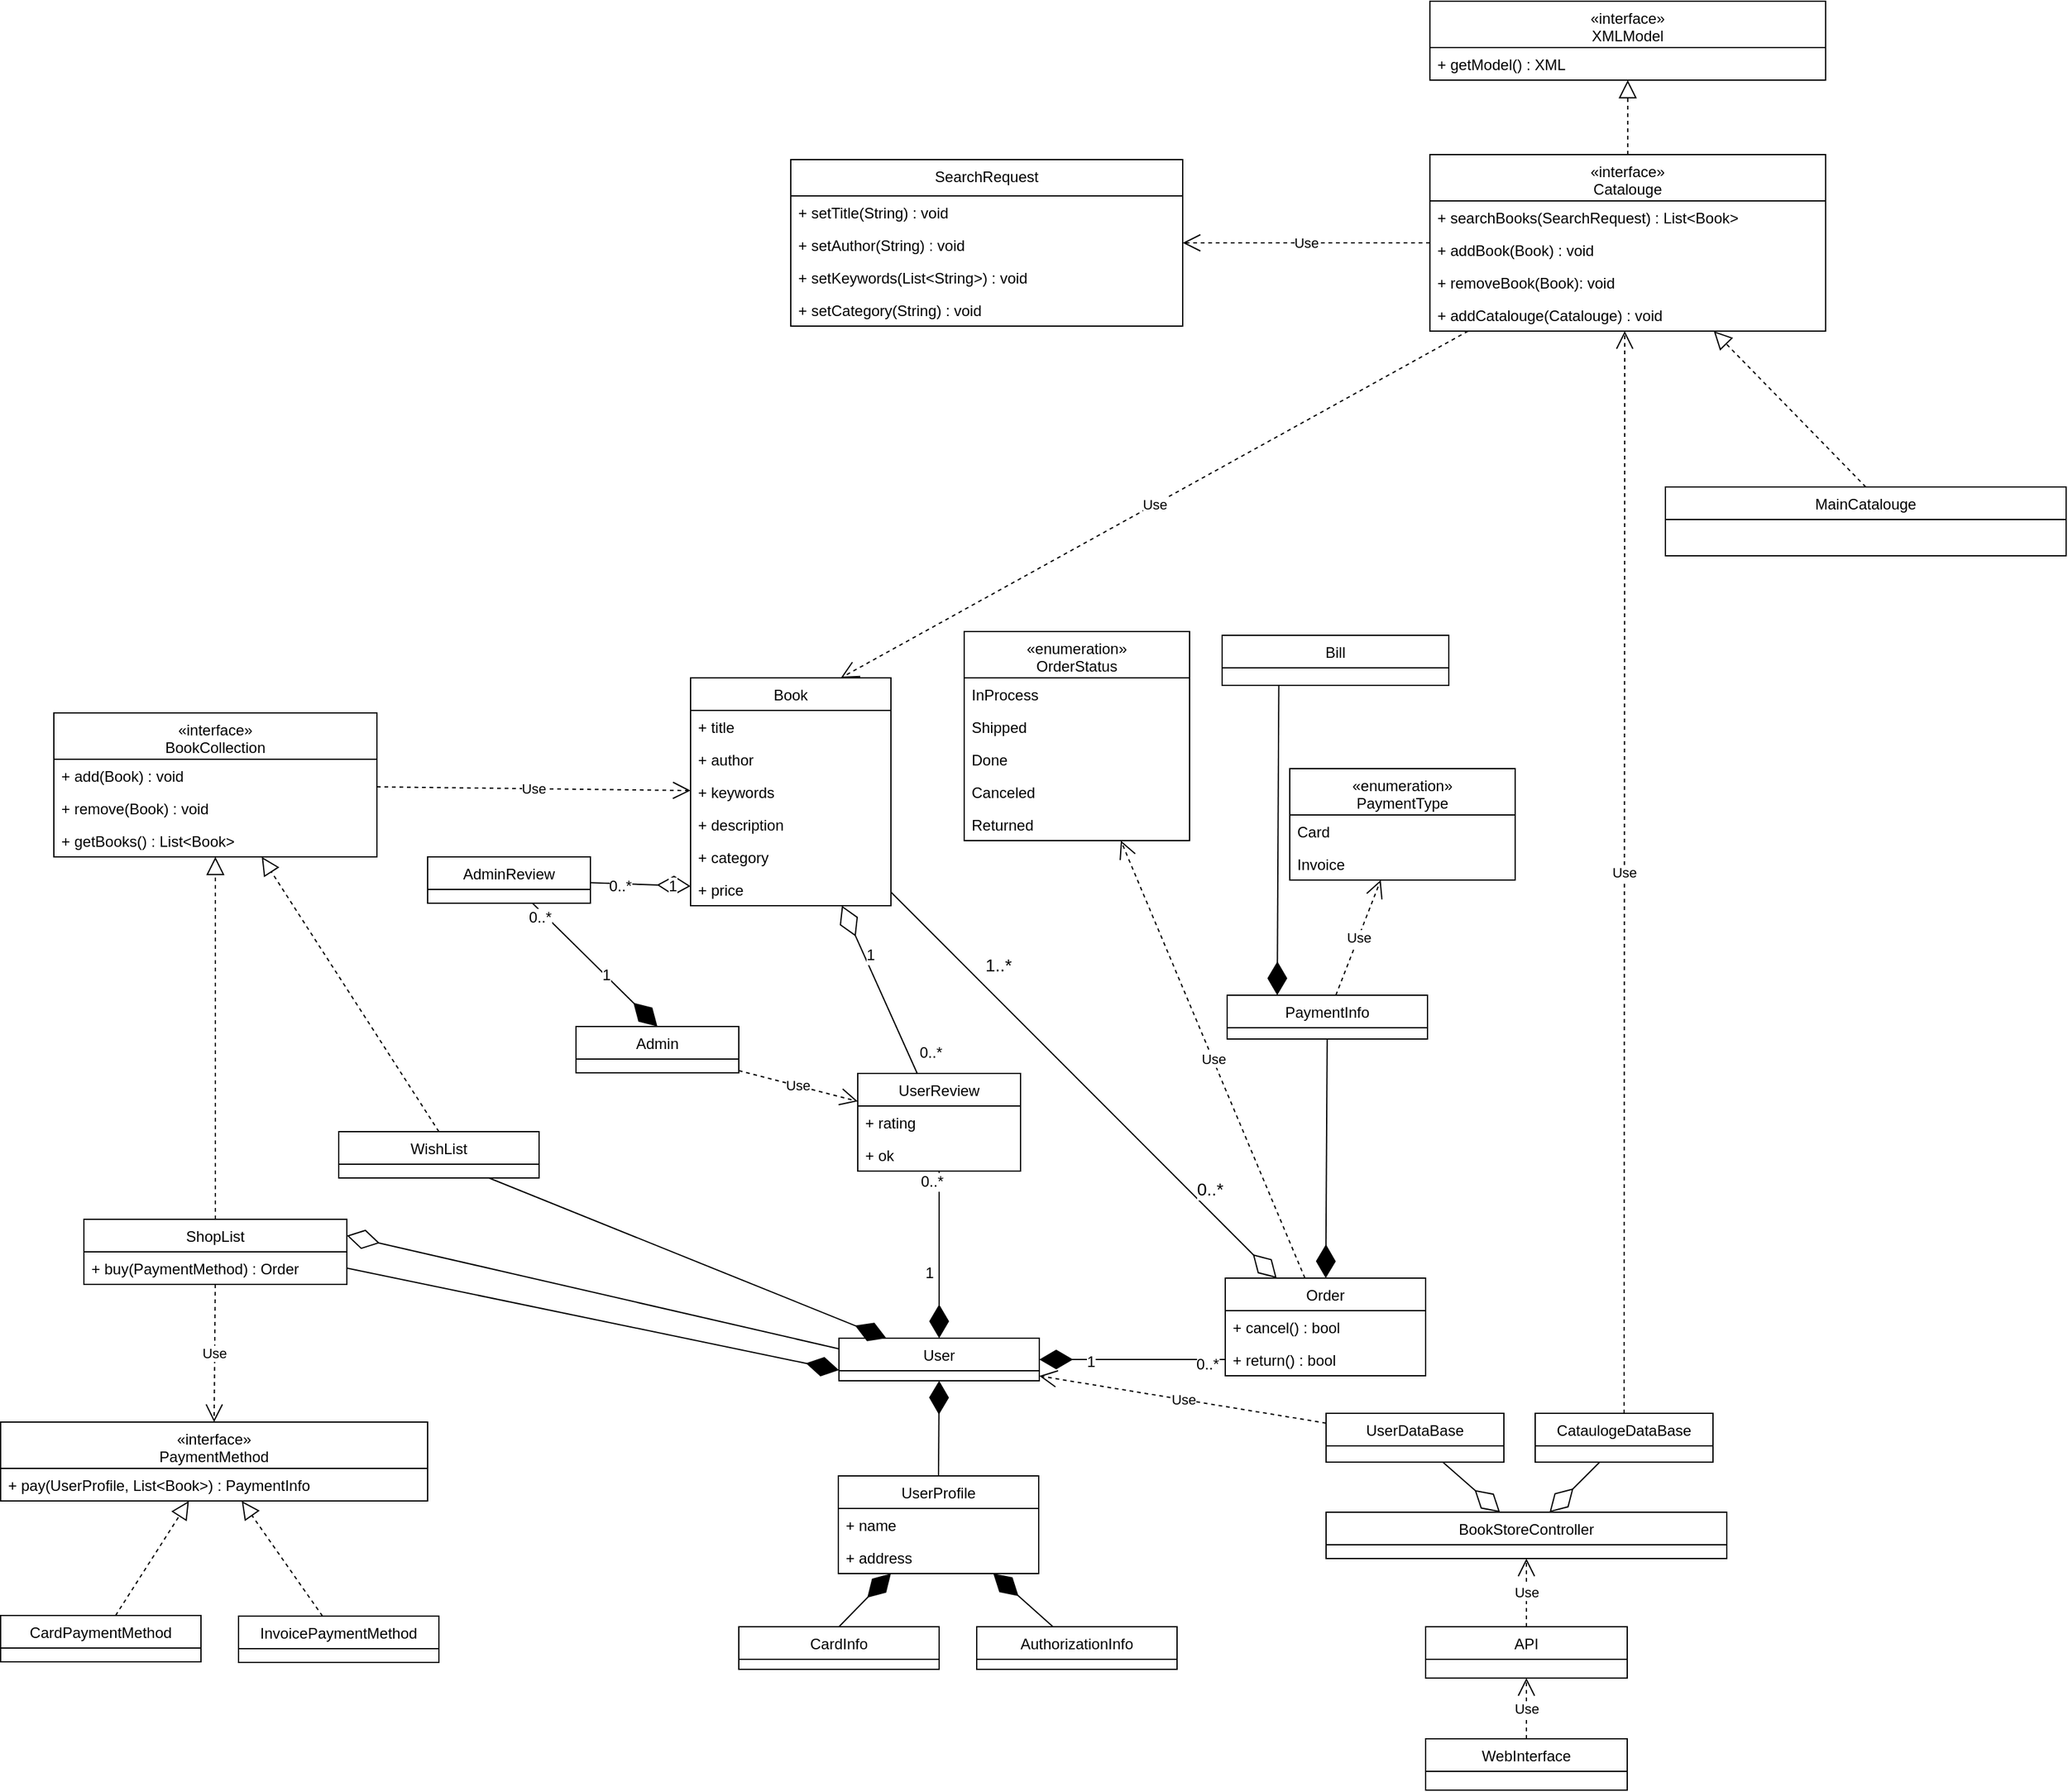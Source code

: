 <mxfile version="10.7.9" type="device"><diagram name="Page-1" id="6133507b-19e7-1e82-6fc7-422aa6c4b21f"><mxGraphModel dx="5747" dy="3230" grid="1" gridSize="10" guides="1" tooltips="1" connect="1" arrows="1" fold="1" page="1" pageScale="1" pageWidth="1100" pageHeight="850" background="#ffffff" math="0" shadow="0"><root><mxCell id="0"/><mxCell id="1" parent="0"/><mxCell id="xPc785PjOc9H_ZobObJN-13" value="Book" style="swimlane;fontStyle=0;align=center;verticalAlign=top;childLayout=stackLayout;horizontal=1;startSize=26;horizontalStack=0;resizeParent=1;resizeParentMax=0;resizeLast=0;collapsible=1;marginBottom=0;" parent="1" vertex="1"><mxGeometry x="431.5" y="52.5" width="160" height="182" as="geometry"><mxRectangle x="570" y="511" width="100" height="26" as="alternateBounds"/></mxGeometry></mxCell><mxCell id="xPc785PjOc9H_ZobObJN-14" value="+ title" style="text;strokeColor=none;fillColor=none;align=left;verticalAlign=top;spacingLeft=4;spacingRight=4;overflow=hidden;rotatable=0;points=[[0,0.5],[1,0.5]];portConstraint=eastwest;" parent="xPc785PjOc9H_ZobObJN-13" vertex="1"><mxGeometry y="26" width="160" height="26" as="geometry"/></mxCell><mxCell id="xPc785PjOc9H_ZobObJN-19" value="+ author" style="text;strokeColor=none;fillColor=none;align=left;verticalAlign=top;spacingLeft=4;spacingRight=4;overflow=hidden;rotatable=0;points=[[0,0.5],[1,0.5]];portConstraint=eastwest;" parent="xPc785PjOc9H_ZobObJN-13" vertex="1"><mxGeometry y="52" width="160" height="26" as="geometry"/></mxCell><mxCell id="xPc785PjOc9H_ZobObJN-20" value="+ keywords" style="text;strokeColor=none;fillColor=none;align=left;verticalAlign=top;spacingLeft=4;spacingRight=4;overflow=hidden;rotatable=0;points=[[0,0.5],[1,0.5]];portConstraint=eastwest;" parent="xPc785PjOc9H_ZobObJN-13" vertex="1"><mxGeometry y="78" width="160" height="26" as="geometry"/></mxCell><mxCell id="xPc785PjOc9H_ZobObJN-22" value="+ description" style="text;strokeColor=none;fillColor=none;align=left;verticalAlign=top;spacingLeft=4;spacingRight=4;overflow=hidden;rotatable=0;points=[[0,0.5],[1,0.5]];portConstraint=eastwest;" parent="xPc785PjOc9H_ZobObJN-13" vertex="1"><mxGeometry y="104" width="160" height="26" as="geometry"/></mxCell><mxCell id="xPc785PjOc9H_ZobObJN-136" value="+ category" style="text;strokeColor=none;fillColor=none;align=left;verticalAlign=top;spacingLeft=4;spacingRight=4;overflow=hidden;rotatable=0;points=[[0,0.5],[1,0.5]];portConstraint=eastwest;" parent="xPc785PjOc9H_ZobObJN-13" vertex="1"><mxGeometry y="130" width="160" height="26" as="geometry"/></mxCell><mxCell id="xPc785PjOc9H_ZobObJN-21" value="+ price" style="text;strokeColor=none;fillColor=none;align=left;verticalAlign=top;spacingLeft=4;spacingRight=4;overflow=hidden;rotatable=0;points=[[0,0.5],[1,0.5]];portConstraint=eastwest;" parent="xPc785PjOc9H_ZobObJN-13" vertex="1"><mxGeometry y="156" width="160" height="26" as="geometry"/></mxCell><mxCell id="xPc785PjOc9H_ZobObJN-29" value="Order" style="swimlane;fontStyle=0;align=center;verticalAlign=top;childLayout=stackLayout;horizontal=1;startSize=26;horizontalStack=0;resizeParent=1;resizeParentMax=0;resizeLast=0;collapsible=1;marginBottom=0;" parent="1" vertex="1"><mxGeometry x="858.5" y="532" width="160" height="78" as="geometry"/></mxCell><mxCell id="xPc785PjOc9H_ZobObJN-66" value="+ cancel() : bool" style="text;strokeColor=none;fillColor=none;align=left;verticalAlign=top;spacingLeft=4;spacingRight=4;overflow=hidden;rotatable=0;points=[[0,0.5],[1,0.5]];portConstraint=eastwest;" parent="xPc785PjOc9H_ZobObJN-29" vertex="1"><mxGeometry y="26" width="160" height="26" as="geometry"/></mxCell><mxCell id="xPc785PjOc9H_ZobObJN-67" value="+ return() : bool" style="text;strokeColor=none;fillColor=none;align=left;verticalAlign=top;spacingLeft=4;spacingRight=4;overflow=hidden;rotatable=0;points=[[0,0.5],[1,0.5]];portConstraint=eastwest;" parent="xPc785PjOc9H_ZobObJN-29" vertex="1"><mxGeometry y="52" width="160" height="26" as="geometry"/></mxCell><mxCell id="xPc785PjOc9H_ZobObJN-35" value="«enumeration»&#xA;OrderStatus" style="swimlane;fontStyle=0;align=center;verticalAlign=top;childLayout=stackLayout;horizontal=1;startSize=37;horizontalStack=0;resizeParent=1;resizeParentMax=0;resizeLast=0;collapsible=1;marginBottom=0;" parent="1" vertex="1"><mxGeometry x="650" y="15.5" width="180" height="167" as="geometry"/></mxCell><mxCell id="xPc785PjOc9H_ZobObJN-36" value="InProcess" style="text;strokeColor=none;fillColor=none;align=left;verticalAlign=top;spacingLeft=4;spacingRight=4;overflow=hidden;rotatable=0;points=[[0,0.5],[1,0.5]];portConstraint=eastwest;" parent="xPc785PjOc9H_ZobObJN-35" vertex="1"><mxGeometry y="37" width="180" height="26" as="geometry"/></mxCell><mxCell id="xPc785PjOc9H_ZobObJN-41" value="Shipped" style="text;strokeColor=none;fillColor=none;align=left;verticalAlign=top;spacingLeft=4;spacingRight=4;overflow=hidden;rotatable=0;points=[[0,0.5],[1,0.5]];portConstraint=eastwest;" parent="xPc785PjOc9H_ZobObJN-35" vertex="1"><mxGeometry y="63" width="180" height="26" as="geometry"/></mxCell><mxCell id="xPc785PjOc9H_ZobObJN-42" value="Done" style="text;strokeColor=none;fillColor=none;align=left;verticalAlign=top;spacingLeft=4;spacingRight=4;overflow=hidden;rotatable=0;points=[[0,0.5],[1,0.5]];portConstraint=eastwest;" parent="xPc785PjOc9H_ZobObJN-35" vertex="1"><mxGeometry y="89" width="180" height="26" as="geometry"/></mxCell><mxCell id="xPc785PjOc9H_ZobObJN-40" value="Canceled" style="text;strokeColor=none;fillColor=none;align=left;verticalAlign=top;spacingLeft=4;spacingRight=4;overflow=hidden;rotatable=0;points=[[0,0.5],[1,0.5]];portConstraint=eastwest;" parent="xPc785PjOc9H_ZobObJN-35" vertex="1"><mxGeometry y="115" width="180" height="26" as="geometry"/></mxCell><mxCell id="xPc785PjOc9H_ZobObJN-68" value="Returned" style="text;strokeColor=none;fillColor=none;align=left;verticalAlign=top;spacingLeft=4;spacingRight=4;overflow=hidden;rotatable=0;points=[[0,0.5],[1,0.5]];portConstraint=eastwest;" parent="xPc785PjOc9H_ZobObJN-35" vertex="1"><mxGeometry y="141" width="180" height="26" as="geometry"/></mxCell><mxCell id="xPc785PjOc9H_ZobObJN-44" value="PaymentInfo" style="swimlane;fontStyle=0;align=center;verticalAlign=top;childLayout=stackLayout;horizontal=1;startSize=26;horizontalStack=0;resizeParent=1;resizeParentMax=0;resizeLast=0;collapsible=1;marginBottom=0;" parent="1" vertex="1"><mxGeometry x="860" y="306" width="160" height="35" as="geometry"/></mxCell><mxCell id="xPc785PjOc9H_ZobObJN-49" value="«enumeration»&#xA;PaymentType" style="swimlane;fontStyle=0;align=center;verticalAlign=top;childLayout=stackLayout;horizontal=1;startSize=37;horizontalStack=0;resizeParent=1;resizeParentMax=0;resizeLast=0;collapsible=1;marginBottom=0;" parent="1" vertex="1"><mxGeometry x="910" y="125" width="180" height="89" as="geometry"/></mxCell><mxCell id="xPc785PjOc9H_ZobObJN-50" value="Card" style="text;strokeColor=none;fillColor=none;align=left;verticalAlign=top;spacingLeft=4;spacingRight=4;overflow=hidden;rotatable=0;points=[[0,0.5],[1,0.5]];portConstraint=eastwest;" parent="xPc785PjOc9H_ZobObJN-49" vertex="1"><mxGeometry y="37" width="180" height="26" as="geometry"/></mxCell><mxCell id="xPc785PjOc9H_ZobObJN-51" value="Invoice" style="text;strokeColor=none;fillColor=none;align=left;verticalAlign=top;spacingLeft=4;spacingRight=4;overflow=hidden;rotatable=0;points=[[0,0.5],[1,0.5]];portConstraint=eastwest;" parent="xPc785PjOc9H_ZobObJN-49" vertex="1"><mxGeometry y="63" width="180" height="26" as="geometry"/></mxCell><mxCell id="xPc785PjOc9H_ZobObJN-57" value="" style="endArrow=diamondThin;endFill=1;endSize=24;html=1;" parent="1" source="xPc785PjOc9H_ZobObJN-44" target="xPc785PjOc9H_ZobObJN-29" edge="1"><mxGeometry width="160" relative="1" as="geometry"><mxPoint x="690" y="230" as="sourcePoint"/><mxPoint x="753.5" y="292.167" as="targetPoint"/></mxGeometry></mxCell><mxCell id="xPc785PjOc9H_ZobObJN-60" value="CardPaymentMethod" style="swimlane;fontStyle=0;align=center;verticalAlign=top;childLayout=stackLayout;horizontal=1;startSize=26;horizontalStack=0;resizeParent=1;resizeParentMax=0;resizeLast=0;collapsible=1;marginBottom=0;" parent="1" vertex="1"><mxGeometry x="-119.5" y="801.471" width="160" height="37" as="geometry"/></mxCell><mxCell id="xPc785PjOc9H_ZobObJN-61" value="InvoicePaymentMethod" style="swimlane;fontStyle=0;align=center;verticalAlign=top;childLayout=stackLayout;horizontal=1;startSize=26;horizontalStack=0;resizeParent=1;resizeParentMax=0;resizeLast=0;collapsible=1;marginBottom=0;" parent="1" vertex="1"><mxGeometry x="70.5" y="801.971" width="160" height="37" as="geometry"/></mxCell><mxCell id="xPc785PjOc9H_ZobObJN-62" value="" style="endArrow=block;dashed=1;endFill=0;endSize=12;html=1;" parent="1" source="xPc785PjOc9H_ZobObJN-60" target="xPc785PjOc9H_ZobObJN-63" edge="1"><mxGeometry width="160" relative="1" as="geometry"><mxPoint x="-44.5" y="872.471" as="sourcePoint"/><mxPoint x="115.5" y="872.471" as="targetPoint"/></mxGeometry></mxCell><mxCell id="xPc785PjOc9H_ZobObJN-63" value="«interface»&#xA;PaymentMethod" style="swimlane;fontStyle=0;align=center;verticalAlign=top;childLayout=stackLayout;horizontal=1;startSize=37;horizontalStack=0;resizeParent=1;resizeParentMax=0;resizeLast=0;collapsible=1;marginBottom=0;" parent="1" vertex="1"><mxGeometry x="-119.5" y="646.971" width="341" height="63" as="geometry"/></mxCell><mxCell id="xPc785PjOc9H_ZobObJN-79" value="+ pay(UserProfile, List&lt;Book&gt;) : PaymentInfo" style="text;strokeColor=none;fillColor=none;align=left;verticalAlign=top;spacingLeft=4;spacingRight=4;overflow=hidden;rotatable=0;points=[[0,0.5],[1,0.5]];portConstraint=eastwest;" parent="xPc785PjOc9H_ZobObJN-63" vertex="1"><mxGeometry y="37" width="341" height="26" as="geometry"/></mxCell><mxCell id="xPc785PjOc9H_ZobObJN-64" value="" style="endArrow=block;dashed=1;endFill=0;endSize=12;html=1;" parent="1" source="xPc785PjOc9H_ZobObJN-61" target="xPc785PjOc9H_ZobObJN-63" edge="1"><mxGeometry width="160" relative="1" as="geometry"><mxPoint x="-8.177" y="918.971" as="sourcePoint"/><mxPoint x="47.019" y="757.471" as="targetPoint"/></mxGeometry></mxCell><mxCell id="xPc785PjOc9H_ZobObJN-75" value="Bill" style="swimlane;fontStyle=0;align=center;verticalAlign=top;childLayout=stackLayout;horizontal=1;startSize=26;horizontalStack=0;resizeParent=1;resizeParentMax=0;resizeLast=0;collapsible=1;marginBottom=0;" parent="1" vertex="1"><mxGeometry x="856" y="18.5" width="181" height="40" as="geometry"/></mxCell><mxCell id="xPc785PjOc9H_ZobObJN-77" value="" style="endArrow=diamondThin;endFill=1;endSize=24;html=1;entryX=0.25;entryY=0;entryDx=0;entryDy=0;exitX=0.25;exitY=1;exitDx=0;exitDy=0;" parent="1" source="xPc785PjOc9H_ZobObJN-75" target="xPc785PjOc9H_ZobObJN-44" edge="1"><mxGeometry width="160" relative="1" as="geometry"><mxPoint x="1084" y="-139.964" as="sourcePoint"/><mxPoint x="975.5" y="-171.265" as="targetPoint"/></mxGeometry></mxCell><mxCell id="xPc785PjOc9H_ZobObJN-80" value="" style="endArrow=diamondThin;endFill=0;endSize=24;html=1;" parent="1" source="xPc785PjOc9H_ZobObJN-13" target="xPc785PjOc9H_ZobObJN-29" edge="1"><mxGeometry width="160" relative="1" as="geometry"><mxPoint x="560" y="560" as="sourcePoint"/><mxPoint x="720" y="560" as="targetPoint"/></mxGeometry></mxCell><mxCell id="xPc785PjOc9H_ZobObJN-83" value="&lt;font style=&quot;font-size: 14px&quot;&gt;1..*&lt;/font&gt;" style="text;html=1;resizable=0;points=[];align=center;verticalAlign=middle;labelBackgroundColor=#ffffff;" parent="xPc785PjOc9H_ZobObJN-80" vertex="1" connectable="0"><mxGeometry x="-0.581" y="-3" relative="1" as="geometry"><mxPoint x="23" y="-8.5" as="offset"/></mxGeometry></mxCell><mxCell id="xPc785PjOc9H_ZobObJN-84" value="&lt;font style=&quot;font-size: 14px&quot;&gt;0..* &lt;/font&gt;" style="text;html=1;resizable=0;points=[];align=center;verticalAlign=middle;labelBackgroundColor=#ffffff;" parent="xPc785PjOc9H_ZobObJN-80" vertex="1" connectable="0"><mxGeometry x="0.64" y="2" relative="1" as="geometry"><mxPoint y="-14" as="offset"/></mxGeometry></mxCell><mxCell id="xPc785PjOc9H_ZobObJN-85" value="«interface»&#xA;Catalouge" style="swimlane;fontStyle=0;align=center;verticalAlign=top;childLayout=stackLayout;horizontal=1;startSize=37;horizontalStack=0;resizeParent=1;resizeParentMax=0;resizeLast=0;collapsible=1;marginBottom=0;" parent="1" vertex="1"><mxGeometry x="1021.912" y="-365.5" width="316" height="141" as="geometry"/></mxCell><mxCell id="xPc785PjOc9H_ZobObJN-87" value="+ searchBooks(SearchRequest) : List&lt;Book&gt; " style="text;strokeColor=none;fillColor=none;align=left;verticalAlign=top;spacingLeft=4;spacingRight=4;overflow=hidden;rotatable=0;points=[[0,0.5],[1,0.5]];portConstraint=eastwest;" parent="xPc785PjOc9H_ZobObJN-85" vertex="1"><mxGeometry y="37" width="316" height="26" as="geometry"/></mxCell><mxCell id="xPc785PjOc9H_ZobObJN-88" value="+ addBook(Book) : void" style="text;strokeColor=none;fillColor=none;align=left;verticalAlign=top;spacingLeft=4;spacingRight=4;overflow=hidden;rotatable=0;points=[[0,0.5],[1,0.5]];portConstraint=eastwest;" parent="xPc785PjOc9H_ZobObJN-85" vertex="1"><mxGeometry y="63" width="316" height="26" as="geometry"/></mxCell><mxCell id="xPc785PjOc9H_ZobObJN-99" value="+ removeBook(Book): void" style="text;strokeColor=none;fillColor=none;align=left;verticalAlign=top;spacingLeft=4;spacingRight=4;overflow=hidden;rotatable=0;points=[[0,0.5],[1,0.5]];portConstraint=eastwest;" parent="xPc785PjOc9H_ZobObJN-85" vertex="1"><mxGeometry y="89" width="316" height="26" as="geometry"/></mxCell><mxCell id="xPc785PjOc9H_ZobObJN-86" value="+ addCatalouge(Catalouge) : void" style="text;strokeColor=none;fillColor=none;align=left;verticalAlign=top;spacingLeft=4;spacingRight=4;overflow=hidden;rotatable=0;points=[[0,0.5],[1,0.5]];portConstraint=eastwest;" parent="xPc785PjOc9H_ZobObJN-85" vertex="1"><mxGeometry y="115" width="316" height="26" as="geometry"/></mxCell><mxCell id="xPc785PjOc9H_ZobObJN-89" value="User" style="swimlane;fontStyle=0;align=center;verticalAlign=top;childLayout=stackLayout;horizontal=1;startSize=26;horizontalStack=0;resizeParent=1;resizeParentMax=0;resizeLast=0;collapsible=1;marginBottom=0;" parent="1" vertex="1"><mxGeometry x="550" y="580" width="160" height="34" as="geometry"/></mxCell><mxCell id="xPc785PjOc9H_ZobObJN-93" value="" style="endArrow=diamondThin;endFill=1;endSize=24;html=1;" parent="1" source="xPc785PjOc9H_ZobObJN-67" target="xPc785PjOc9H_ZobObJN-89" edge="1"><mxGeometry width="160" relative="1" as="geometry"><mxPoint x="599.918" y="368" as="sourcePoint"/><mxPoint x="540.1" y="574" as="targetPoint"/></mxGeometry></mxCell><mxCell id="xPc785PjOc9H_ZobObJN-114" value="1" style="text;html=1;resizable=0;points=[];align=center;verticalAlign=middle;labelBackgroundColor=#ffffff;" parent="xPc785PjOc9H_ZobObJN-93" vertex="1" connectable="0"><mxGeometry x="0.541" y="2" relative="1" as="geometry"><mxPoint x="7" as="offset"/></mxGeometry></mxCell><mxCell id="xPc785PjOc9H_ZobObJN-115" value="0..*" style="text;html=1;resizable=0;points=[];align=center;verticalAlign=middle;labelBackgroundColor=#ffffff;" parent="xPc785PjOc9H_ZobObJN-93" vertex="1" connectable="0"><mxGeometry x="-0.785" y="-1" relative="1" as="geometry"><mxPoint x="1" y="5" as="offset"/></mxGeometry></mxCell><mxCell id="xPc785PjOc9H_ZobObJN-94" value="UserProfile" style="swimlane;fontStyle=0;align=center;verticalAlign=top;childLayout=stackLayout;horizontal=1;startSize=26;horizontalStack=0;resizeParent=1;resizeParentMax=0;resizeLast=0;collapsible=1;marginBottom=0;" parent="1" vertex="1"><mxGeometry x="549.5" y="690" width="160" height="78" as="geometry"/></mxCell><mxCell id="xPc785PjOc9H_ZobObJN-95" value="+ name" style="text;strokeColor=none;fillColor=none;align=left;verticalAlign=top;spacingLeft=4;spacingRight=4;overflow=hidden;rotatable=0;points=[[0,0.5],[1,0.5]];portConstraint=eastwest;" parent="xPc785PjOc9H_ZobObJN-94" vertex="1"><mxGeometry y="26" width="160" height="26" as="geometry"/></mxCell><mxCell id="xPc785PjOc9H_ZobObJN-102" value="+ address" style="text;strokeColor=none;fillColor=none;align=left;verticalAlign=top;spacingLeft=4;spacingRight=4;overflow=hidden;rotatable=0;points=[[0,0.5],[1,0.5]];portConstraint=eastwest;" parent="xPc785PjOc9H_ZobObJN-94" vertex="1"><mxGeometry y="52" width="160" height="26" as="geometry"/></mxCell><mxCell id="xPc785PjOc9H_ZobObJN-103" value="CardInfo" style="swimlane;fontStyle=0;align=center;verticalAlign=top;childLayout=stackLayout;horizontal=1;startSize=26;horizontalStack=0;resizeParent=1;resizeParentMax=0;resizeLast=0;collapsible=1;marginBottom=0;" parent="1" vertex="1"><mxGeometry x="470" y="810.5" width="160" height="34" as="geometry"/></mxCell><mxCell id="xPc785PjOc9H_ZobObJN-108" value="" style="endArrow=diamondThin;endFill=1;endSize=24;html=1;exitX=0.5;exitY=0;exitDx=0;exitDy=0;" parent="1" source="xPc785PjOc9H_ZobObJN-103" target="xPc785PjOc9H_ZobObJN-94" edge="1"><mxGeometry width="160" relative="1" as="geometry"><mxPoint x="707.106" y="436.0" as="sourcePoint"/><mxPoint x="1180" y="546" as="targetPoint"/></mxGeometry></mxCell><mxCell id="xPc785PjOc9H_ZobObJN-111" value="" style="endArrow=diamondThin;endFill=1;endSize=24;html=1;exitX=0.5;exitY=0;exitDx=0;exitDy=0;entryX=0.5;entryY=1;entryDx=0;entryDy=0;" parent="1" source="xPc785PjOc9H_ZobObJN-94" target="xPc785PjOc9H_ZobObJN-89" edge="1"><mxGeometry width="160" relative="1" as="geometry"><mxPoint x="789.5" y="730.029" as="sourcePoint"/><mxPoint x="640" y="630" as="targetPoint"/></mxGeometry></mxCell><mxCell id="xPc785PjOc9H_ZobObJN-120" value="«interface»&#xA;BookCollection" style="swimlane;fontStyle=0;align=center;verticalAlign=top;childLayout=stackLayout;horizontal=1;startSize=37;horizontalStack=0;resizeParent=1;resizeParentMax=0;resizeLast=0;collapsible=1;marginBottom=0;" parent="1" vertex="1"><mxGeometry x="-77" y="80.5" width="258" height="115" as="geometry"/></mxCell><mxCell id="xPc785PjOc9H_ZobObJN-121" value="+ add(Book) : void" style="text;strokeColor=none;fillColor=none;align=left;verticalAlign=top;spacingLeft=4;spacingRight=4;overflow=hidden;rotatable=0;points=[[0,0.5],[1,0.5]];portConstraint=eastwest;" parent="xPc785PjOc9H_ZobObJN-120" vertex="1"><mxGeometry y="37" width="258" height="26" as="geometry"/></mxCell><mxCell id="xPc785PjOc9H_ZobObJN-135" value="+ remove(Book) : void" style="text;strokeColor=none;fillColor=none;align=left;verticalAlign=top;spacingLeft=4;spacingRight=4;overflow=hidden;rotatable=0;points=[[0,0.5],[1,0.5]];portConstraint=eastwest;" parent="xPc785PjOc9H_ZobObJN-120" vertex="1"><mxGeometry y="63" width="258" height="26" as="geometry"/></mxCell><mxCell id="xPc785PjOc9H_ZobObJN-122" value="+ getBooks() : List&lt;Book&gt;" style="text;strokeColor=none;fillColor=none;align=left;verticalAlign=top;spacingLeft=4;spacingRight=4;overflow=hidden;rotatable=0;points=[[0,0.5],[1,0.5]];portConstraint=eastwest;" parent="xPc785PjOc9H_ZobObJN-120" vertex="1"><mxGeometry y="89" width="258" height="26" as="geometry"/></mxCell><mxCell id="xPc785PjOc9H_ZobObJN-123" value="WishList" style="swimlane;fontStyle=0;align=center;verticalAlign=top;childLayout=stackLayout;horizontal=1;startSize=26;horizontalStack=0;resizeParent=1;resizeParentMax=0;resizeLast=0;collapsible=1;marginBottom=0;" parent="1" vertex="1"><mxGeometry x="150.5" y="415" width="160" height="37" as="geometry"/></mxCell><mxCell id="xPc785PjOc9H_ZobObJN-124" value="" style="endArrow=block;dashed=1;endFill=0;endSize=12;html=1;exitX=0.5;exitY=0;exitDx=0;exitDy=0;" parent="1" source="xPc785PjOc9H_ZobObJN-123" target="xPc785PjOc9H_ZobObJN-120" edge="1"><mxGeometry width="160" relative="1" as="geometry"><mxPoint x="-407.691" y="755.5" as="sourcePoint"/><mxPoint x="-351.756" y="664" as="targetPoint"/></mxGeometry></mxCell><mxCell id="xPc785PjOc9H_ZobObJN-125" value="ShopList" style="swimlane;fontStyle=0;align=center;verticalAlign=top;childLayout=stackLayout;horizontal=1;startSize=26;horizontalStack=0;resizeParent=1;resizeParentMax=0;resizeLast=0;collapsible=1;marginBottom=0;" parent="1" vertex="1"><mxGeometry x="-53" y="485" width="210" height="52" as="geometry"/></mxCell><mxCell id="xPc785PjOc9H_ZobObJN-131" value="+ buy(PaymentMethod) : Order" style="text;strokeColor=none;fillColor=none;align=left;verticalAlign=top;spacingLeft=4;spacingRight=4;overflow=hidden;rotatable=0;points=[[0,0.5],[1,0.5]];portConstraint=eastwest;" parent="xPc785PjOc9H_ZobObJN-125" vertex="1"><mxGeometry y="26" width="210" height="26" as="geometry"/></mxCell><mxCell id="xPc785PjOc9H_ZobObJN-126" value="" style="endArrow=block;dashed=1;endFill=0;endSize=12;html=1;exitX=0.5;exitY=0;exitDx=0;exitDy=0;" parent="1" source="xPc785PjOc9H_ZobObJN-125" target="xPc785PjOc9H_ZobObJN-120" edge="1"><mxGeometry width="160" relative="1" as="geometry"><mxPoint x="66.721" y="548" as="sourcePoint"/><mxPoint x="176" y="478" as="targetPoint"/></mxGeometry></mxCell><mxCell id="xPc785PjOc9H_ZobObJN-129" value="" style="endArrow=diamondThin;endFill=1;endSize=24;html=1;entryX=0;entryY=0.75;entryDx=0;entryDy=0;exitX=1;exitY=0.75;exitDx=0;exitDy=0;" parent="1" source="xPc785PjOc9H_ZobObJN-125" target="xPc785PjOc9H_ZobObJN-89" edge="1"><mxGeometry width="160" relative="1" as="geometry"><mxPoint x="-20" y="540" as="sourcePoint"/><mxPoint x="560" y="617" as="targetPoint"/></mxGeometry></mxCell><mxCell id="xPc785PjOc9H_ZobObJN-130" value="" style="endArrow=diamondThin;endFill=1;endSize=24;html=1;exitX=0.75;exitY=1;exitDx=0;exitDy=0;" parent="1" source="xPc785PjOc9H_ZobObJN-123" edge="1" target="xPc785PjOc9H_ZobObJN-89"><mxGeometry width="160" relative="1" as="geometry"><mxPoint x="220" y="508" as="sourcePoint"/><mxPoint x="590" y="580" as="targetPoint"/></mxGeometry></mxCell><mxCell id="xPc785PjOc9H_ZobObJN-138" value="Use" style="endArrow=open;endSize=12;dashed=1;html=1;entryX=0.5;entryY=0;entryDx=0;entryDy=0;" parent="1" source="xPc785PjOc9H_ZobObJN-131" target="xPc785PjOc9H_ZobObJN-63" edge="1"><mxGeometry width="160" relative="1" as="geometry"><mxPoint x="-280" y="630" as="sourcePoint"/><mxPoint x="-120" y="630" as="targetPoint"/></mxGeometry></mxCell><mxCell id="xPc785PjOc9H_ZobObJN-140" value="" style="endArrow=diamondThin;endFill=0;endSize=24;html=1;exitX=0;exitY=0.25;exitDx=0;exitDy=0;entryX=1;entryY=0.25;entryDx=0;entryDy=0;" parent="1" source="xPc785PjOc9H_ZobObJN-89" target="xPc785PjOc9H_ZobObJN-125" edge="1"><mxGeometry width="160" relative="1" as="geometry"><mxPoint x="310" y="640" as="sourcePoint"/><mxPoint x="220" y="520" as="targetPoint"/></mxGeometry></mxCell><mxCell id="xPc785PjOc9H_ZobObJN-142" value="SearchRequest" style="swimlane;fontStyle=0;align=center;verticalAlign=top;childLayout=stackLayout;horizontal=1;startSize=29;horizontalStack=0;resizeParent=1;resizeParentMax=0;resizeLast=0;collapsible=1;marginBottom=0;" parent="1" vertex="1"><mxGeometry x="511.5" y="-361.5" width="313" height="133" as="geometry"/></mxCell><mxCell id="xPc785PjOc9H_ZobObJN-144" value="+ setTitle(String) : void" style="text;strokeColor=none;fillColor=none;align=left;verticalAlign=top;spacingLeft=4;spacingRight=4;overflow=hidden;rotatable=0;points=[[0,0.5],[1,0.5]];portConstraint=eastwest;" parent="xPc785PjOc9H_ZobObJN-142" vertex="1"><mxGeometry y="29" width="313" height="26" as="geometry"/></mxCell><mxCell id="xPc785PjOc9H_ZobObJN-143" value="+ setAuthor(String) : void" style="text;strokeColor=none;fillColor=none;align=left;verticalAlign=top;spacingLeft=4;spacingRight=4;overflow=hidden;rotatable=0;points=[[0,0.5],[1,0.5]];portConstraint=eastwest;" parent="xPc785PjOc9H_ZobObJN-142" vertex="1"><mxGeometry y="55" width="313" height="26" as="geometry"/></mxCell><mxCell id="xPc785PjOc9H_ZobObJN-146" value="+ setKeywords(List&lt;String&gt;) : void" style="text;strokeColor=none;fillColor=none;align=left;verticalAlign=top;spacingLeft=4;spacingRight=4;overflow=hidden;rotatable=0;points=[[0,0.5],[1,0.5]];portConstraint=eastwest;" parent="xPc785PjOc9H_ZobObJN-142" vertex="1"><mxGeometry y="81" width="313" height="26" as="geometry"/></mxCell><mxCell id="xPc785PjOc9H_ZobObJN-145" value="+ setCategory(String) : void" style="text;strokeColor=none;fillColor=none;align=left;verticalAlign=top;spacingLeft=4;spacingRight=4;overflow=hidden;rotatable=0;points=[[0,0.5],[1,0.5]];portConstraint=eastwest;" parent="xPc785PjOc9H_ZobObJN-142" vertex="1"><mxGeometry y="107" width="313" height="26" as="geometry"/></mxCell><mxCell id="xPc785PjOc9H_ZobObJN-147" value="Use" style="endArrow=open;endSize=12;dashed=1;html=1;" parent="1" source="xPc785PjOc9H_ZobObJN-85" target="xPc785PjOc9H_ZobObJN-142" edge="1"><mxGeometry width="160" relative="1" as="geometry"><mxPoint x="1103" y="-95" as="sourcePoint"/><mxPoint x="1203" y="-326" as="targetPoint"/></mxGeometry></mxCell><mxCell id="xPc785PjOc9H_ZobObJN-148" value="MainCatalouge" style="swimlane;fontStyle=0;align=center;verticalAlign=top;childLayout=stackLayout;horizontal=1;startSize=26;horizontalStack=0;resizeParent=1;resizeParentMax=0;resizeLast=0;collapsible=1;marginBottom=0;" parent="1" vertex="1"><mxGeometry x="1210" y="-100" width="320" height="55" as="geometry"/></mxCell><mxCell id="xPc785PjOc9H_ZobObJN-149" value="«interface»&#xA;XMLModel" style="swimlane;fontStyle=0;align=center;verticalAlign=top;childLayout=stackLayout;horizontal=1;startSize=37;horizontalStack=0;resizeParent=1;resizeParentMax=0;resizeLast=0;collapsible=1;marginBottom=0;" parent="1" vertex="1"><mxGeometry x="1021.912" y="-488" width="316" height="63" as="geometry"/></mxCell><mxCell id="xPc785PjOc9H_ZobObJN-150" value="+ getModel() : XML " style="text;strokeColor=none;fillColor=none;align=left;verticalAlign=top;spacingLeft=4;spacingRight=4;overflow=hidden;rotatable=0;points=[[0,0.5],[1,0.5]];portConstraint=eastwest;" parent="xPc785PjOc9H_ZobObJN-149" vertex="1"><mxGeometry y="37" width="316" height="26" as="geometry"/></mxCell><mxCell id="xPc785PjOc9H_ZobObJN-154" value="" style="endArrow=block;dashed=1;endFill=0;endSize=12;html=1;exitX=0.5;exitY=0;exitDx=0;exitDy=0;" parent="1" source="xPc785PjOc9H_ZobObJN-148" target="xPc785PjOc9H_ZobObJN-85" edge="1"><mxGeometry width="160" relative="1" as="geometry"><mxPoint x="576.537" y="182.971" as="sourcePoint"/><mxPoint x="990" y="-205" as="targetPoint"/></mxGeometry></mxCell><mxCell id="xPc785PjOc9H_ZobObJN-155" value="" style="endArrow=block;dashed=1;endFill=0;endSize=12;html=1;" parent="1" source="xPc785PjOc9H_ZobObJN-85" target="xPc785PjOc9H_ZobObJN-149" edge="1"><mxGeometry width="160" relative="1" as="geometry"><mxPoint x="1020" y="-175" as="sourcePoint"/><mxPoint x="1180" y="-215" as="targetPoint"/></mxGeometry></mxCell><mxCell id="xPc785PjOc9H_ZobObJN-156" value="UserReview" style="swimlane;fontStyle=0;align=center;verticalAlign=top;childLayout=stackLayout;horizontal=1;startSize=26;horizontalStack=0;resizeParent=1;resizeParentMax=0;resizeLast=0;collapsible=1;marginBottom=0;" parent="1" vertex="1"><mxGeometry x="565" y="368.5" width="130" height="78" as="geometry"/></mxCell><mxCell id="QV20NwV1rvFW-0noChBI-1" value="+ rating" style="text;strokeColor=none;fillColor=none;align=left;verticalAlign=top;spacingLeft=4;spacingRight=4;overflow=hidden;rotatable=0;points=[[0,0.5],[1,0.5]];portConstraint=eastwest;" vertex="1" parent="xPc785PjOc9H_ZobObJN-156"><mxGeometry y="26" width="130" height="26" as="geometry"/></mxCell><mxCell id="xPc785PjOc9H_ZobObJN-170" value="+ ok" style="text;strokeColor=none;fillColor=none;align=left;verticalAlign=top;spacingLeft=4;spacingRight=4;overflow=hidden;rotatable=0;points=[[0,0.5],[1,0.5]];portConstraint=eastwest;" parent="xPc785PjOc9H_ZobObJN-156" vertex="1"><mxGeometry y="52" width="130" height="26" as="geometry"/></mxCell><mxCell id="xPc785PjOc9H_ZobObJN-157" value="AdminReview" style="swimlane;fontStyle=0;align=center;verticalAlign=top;childLayout=stackLayout;horizontal=1;startSize=26;horizontalStack=0;resizeParent=1;resizeParentMax=0;resizeLast=0;collapsible=1;marginBottom=0;" parent="1" vertex="1"><mxGeometry x="221.5" y="195.5" width="130" height="37" as="geometry"/></mxCell><mxCell id="xPc785PjOc9H_ZobObJN-158" value="" style="endArrow=diamondThin;endFill=0;endSize=24;html=1;" parent="1" source="xPc785PjOc9H_ZobObJN-157" target="xPc785PjOc9H_ZobObJN-21" edge="1"><mxGeometry width="160" relative="1" as="geometry"><mxPoint x="1040" y="530" as="sourcePoint"/><mxPoint x="980" y="490" as="targetPoint"/></mxGeometry></mxCell><mxCell id="xPc785PjOc9H_ZobObJN-160" value="&lt;font&gt;0..* &lt;/font&gt;" style="text;html=1;resizable=0;points=[];align=center;verticalAlign=middle;labelBackgroundColor=#ffffff;" parent="xPc785PjOc9H_ZobObJN-158" vertex="1" connectable="0"><mxGeometry x="-0.776" relative="1" as="geometry"><mxPoint x="14" y="2" as="offset"/></mxGeometry></mxCell><mxCell id="xPc785PjOc9H_ZobObJN-161" value="1" style="text;html=1;resizable=0;points=[];align=center;verticalAlign=middle;labelBackgroundColor=#ffffff;" parent="xPc785PjOc9H_ZobObJN-158" vertex="1" connectable="0"><mxGeometry x="0.474" y="-1" relative="1" as="geometry"><mxPoint x="6" as="offset"/></mxGeometry></mxCell><mxCell id="xPc785PjOc9H_ZobObJN-162" value="" style="endArrow=diamondThin;endFill=0;endSize=24;html=1;" parent="1" source="xPc785PjOc9H_ZobObJN-156" target="xPc785PjOc9H_ZobObJN-13" edge="1"><mxGeometry width="160" relative="1" as="geometry"><mxPoint x="917" y="530" as="sourcePoint"/><mxPoint x="917" y="450" as="targetPoint"/></mxGeometry></mxCell><mxCell id="xPc785PjOc9H_ZobObJN-163" value="&lt;font&gt;0..* &lt;/font&gt;" style="text;html=1;resizable=0;points=[];align=center;verticalAlign=middle;labelBackgroundColor=#ffffff;" parent="xPc785PjOc9H_ZobObJN-162" vertex="1" connectable="0"><mxGeometry x="-0.776" relative="1" as="geometry"><mxPoint x="17" y="-2" as="offset"/></mxGeometry></mxCell><mxCell id="xPc785PjOc9H_ZobObJN-164" value="1" style="text;html=1;resizable=0;points=[];align=center;verticalAlign=middle;labelBackgroundColor=#ffffff;" parent="xPc785PjOc9H_ZobObJN-162" vertex="1" connectable="0"><mxGeometry x="0.474" y="-1" relative="1" as="geometry"><mxPoint x="6" y="5" as="offset"/></mxGeometry></mxCell><mxCell id="xPc785PjOc9H_ZobObJN-166" value="" style="endArrow=diamondThin;endFill=1;endSize=24;html=1;" parent="1" source="xPc785PjOc9H_ZobObJN-156" target="xPc785PjOc9H_ZobObJN-89" edge="1"><mxGeometry width="160" relative="1" as="geometry"><mxPoint x="750.167" y="696.833" as="sourcePoint"/><mxPoint x="750.167" y="620.167" as="targetPoint"/></mxGeometry></mxCell><mxCell id="xPc785PjOc9H_ZobObJN-167" value="1" style="text;html=1;resizable=0;points=[];align=center;verticalAlign=middle;labelBackgroundColor=#ffffff;" parent="xPc785PjOc9H_ZobObJN-166" vertex="1" connectable="0"><mxGeometry x="0.34" y="1" relative="1" as="geometry"><mxPoint x="-9" y="-8" as="offset"/></mxGeometry></mxCell><mxCell id="xPc785PjOc9H_ZobObJN-168" value="0..*" style="text;html=1;resizable=0;points=[];align=center;verticalAlign=middle;labelBackgroundColor=#ffffff;" parent="xPc785PjOc9H_ZobObJN-166" vertex="1" connectable="0"><mxGeometry x="-0.707" y="1" relative="1" as="geometry"><mxPoint x="-7" y="-11" as="offset"/></mxGeometry></mxCell><mxCell id="xPc785PjOc9H_ZobObJN-171" value="BookStoreController" style="swimlane;fontStyle=0;align=center;verticalAlign=top;childLayout=stackLayout;horizontal=1;startSize=26;horizontalStack=0;resizeParent=1;resizeParentMax=0;resizeLast=0;collapsible=1;marginBottom=0;" parent="1" vertex="1"><mxGeometry x="939" y="719" width="320" height="37" as="geometry"/></mxCell><mxCell id="xPc785PjOc9H_ZobObJN-175" value="Use" style="endArrow=open;endSize=12;dashed=1;html=1;" parent="1" source="QV20NwV1rvFW-0noChBI-16" edge="1"><mxGeometry width="160" relative="1" as="geometry"><mxPoint x="1184.835" y="640" as="sourcePoint"/><mxPoint x="1177.509" y="-224.5" as="targetPoint"/></mxGeometry></mxCell><mxCell id="xPc785PjOc9H_ZobObJN-176" value="Use" style="endArrow=open;endSize=12;dashed=1;html=1;" parent="1" source="QV20NwV1rvFW-0noChBI-15" target="xPc785PjOc9H_ZobObJN-89" edge="1"><mxGeometry width="160" relative="1" as="geometry"><mxPoint x="1140.429" y="725.857" as="sourcePoint"/><mxPoint x="1379.431" y="359.5" as="targetPoint"/></mxGeometry></mxCell><mxCell id="xPc785PjOc9H_ZobObJN-177" value="API" style="swimlane;fontStyle=0;align=center;verticalAlign=top;childLayout=stackLayout;horizontal=1;startSize=26;horizontalStack=0;resizeParent=1;resizeParentMax=0;resizeLast=0;collapsible=1;marginBottom=0;" parent="1" vertex="1"><mxGeometry x="1018.5" y="810.5" width="161" height="41" as="geometry"/></mxCell><mxCell id="xPc785PjOc9H_ZobObJN-178" value="Use" style="endArrow=open;endSize=12;dashed=1;html=1;entryX=0.5;entryY=1;entryDx=0;entryDy=0;" parent="1" source="xPc785PjOc9H_ZobObJN-177" target="xPc785PjOc9H_ZobObJN-171" edge="1"><mxGeometry width="160" relative="1" as="geometry"><mxPoint x="1188.833" y="728.667" as="sourcePoint"/><mxPoint x="1381.14" y="359.5" as="targetPoint"/></mxGeometry></mxCell><mxCell id="xPc785PjOc9H_ZobObJN-179" value="WebInterface" style="swimlane;fontStyle=0;align=center;verticalAlign=top;childLayout=stackLayout;horizontal=1;startSize=26;horizontalStack=0;resizeParent=1;resizeParentMax=0;resizeLast=0;collapsible=1;marginBottom=0;" parent="1" vertex="1"><mxGeometry x="1018.5" y="900" width="161" height="41" as="geometry"/></mxCell><mxCell id="xPc785PjOc9H_ZobObJN-180" value="Use" style="endArrow=open;endSize=12;dashed=1;html=1;entryX=0.5;entryY=1;entryDx=0;entryDy=0;exitX=0.5;exitY=0;exitDx=0;exitDy=0;" parent="1" source="xPc785PjOc9H_ZobObJN-179" target="xPc785PjOc9H_ZobObJN-177" edge="1"><mxGeometry width="160" relative="1" as="geometry"><mxPoint x="1109" y="820.5" as="sourcePoint"/><mxPoint x="1109" y="766" as="targetPoint"/></mxGeometry></mxCell><mxCell id="QV20NwV1rvFW-0noChBI-2" value="Admin" style="swimlane;fontStyle=0;align=center;verticalAlign=top;childLayout=stackLayout;horizontal=1;startSize=26;horizontalStack=0;resizeParent=1;resizeParentMax=0;resizeLast=0;collapsible=1;marginBottom=0;" vertex="1" parent="1"><mxGeometry x="340" y="331" width="130" height="37" as="geometry"/></mxCell><mxCell id="QV20NwV1rvFW-0noChBI-3" value="" style="endArrow=diamondThin;endFill=1;endSize=24;html=1;entryX=0.5;entryY=0;entryDx=0;entryDy=0;" edge="1" parent="1" source="xPc785PjOc9H_ZobObJN-157" target="QV20NwV1rvFW-0noChBI-2"><mxGeometry width="160" relative="1" as="geometry"><mxPoint x="280" y="261.0" as="sourcePoint"/><mxPoint x="280" y="394.5" as="targetPoint"/></mxGeometry></mxCell><mxCell id="QV20NwV1rvFW-0noChBI-4" value="1" style="text;html=1;resizable=0;points=[];align=center;verticalAlign=middle;labelBackgroundColor=#ffffff;" vertex="1" connectable="0" parent="QV20NwV1rvFW-0noChBI-3"><mxGeometry x="0.34" y="1" relative="1" as="geometry"><mxPoint x="-9" y="-8" as="offset"/></mxGeometry></mxCell><mxCell id="QV20NwV1rvFW-0noChBI-5" value="0..*" style="text;html=1;resizable=0;points=[];align=center;verticalAlign=middle;labelBackgroundColor=#ffffff;" vertex="1" connectable="0" parent="QV20NwV1rvFW-0noChBI-3"><mxGeometry x="-0.707" y="1" relative="1" as="geometry"><mxPoint x="-10" y="-2" as="offset"/></mxGeometry></mxCell><mxCell id="QV20NwV1rvFW-0noChBI-6" value="Use" style="endArrow=open;endSize=12;dashed=1;html=1;" edge="1" parent="1" source="QV20NwV1rvFW-0noChBI-2" target="xPc785PjOc9H_ZobObJN-156"><mxGeometry width="160" relative="1" as="geometry"><mxPoint x="1028.824" y="728.824" as="sourcePoint"/><mxPoint x="720.588" y="615.882" as="targetPoint"/></mxGeometry></mxCell><mxCell id="QV20NwV1rvFW-0noChBI-9" value="AuthorizationInfo" style="swimlane;fontStyle=0;align=center;verticalAlign=top;childLayout=stackLayout;horizontal=1;startSize=26;horizontalStack=0;resizeParent=1;resizeParentMax=0;resizeLast=0;collapsible=1;marginBottom=0;" vertex="1" parent="1"><mxGeometry x="660" y="810.5" width="160" height="34" as="geometry"/></mxCell><mxCell id="QV20NwV1rvFW-0noChBI-10" value="" style="endArrow=diamondThin;endFill=1;endSize=24;html=1;" edge="1" parent="1" source="QV20NwV1rvFW-0noChBI-9" target="xPc785PjOc9H_ZobObJN-94"><mxGeometry width="160" relative="1" as="geometry"><mxPoint x="559.667" y="820.833" as="sourcePoint"/><mxPoint x="601.453" y="778" as="targetPoint"/></mxGeometry></mxCell><mxCell id="QV20NwV1rvFW-0noChBI-11" value="Use" style="endArrow=open;endSize=12;dashed=1;html=1;" edge="1" parent="1" source="xPc785PjOc9H_ZobObJN-29" target="xPc785PjOc9H_ZobObJN-35"><mxGeometry width="160" relative="1" as="geometry"><mxPoint x="1188.667" y="728.333" as="sourcePoint"/><mxPoint x="1381.128" y="359.5" as="targetPoint"/></mxGeometry></mxCell><mxCell id="QV20NwV1rvFW-0noChBI-12" value="Use" style="endArrow=open;endSize=12;dashed=1;html=1;" edge="1" parent="1" source="xPc785PjOc9H_ZobObJN-44" target="xPc785PjOc9H_ZobObJN-49"><mxGeometry width="160" relative="1" as="geometry"><mxPoint x="932.099" y="542.0" as="sourcePoint"/><mxPoint x="785.116" y="192.5" as="targetPoint"/></mxGeometry></mxCell><mxCell id="QV20NwV1rvFW-0noChBI-13" value="Use" style="endArrow=open;endSize=12;dashed=1;html=1;" edge="1" parent="1" source="xPc785PjOc9H_ZobObJN-120" target="xPc785PjOc9H_ZobObJN-13"><mxGeometry width="160" relative="1" as="geometry"><mxPoint x="1028.667" y="728.333" as="sourcePoint"/><mxPoint x="720.333" y="615" as="targetPoint"/></mxGeometry></mxCell><mxCell id="QV20NwV1rvFW-0noChBI-14" value="Use" style="endArrow=open;endSize=12;dashed=1;html=1;entryX=0.75;entryY=0;entryDx=0;entryDy=0;" edge="1" parent="1" source="xPc785PjOc9H_ZobObJN-85" target="xPc785PjOc9H_ZobObJN-13"><mxGeometry width="160" relative="1" as="geometry"><mxPoint x="191.0" y="149.544" as="sourcePoint"/><mxPoint x="441.5" y="152.542" as="targetPoint"/></mxGeometry></mxCell><mxCell id="QV20NwV1rvFW-0noChBI-15" value="UserDataBase" style="swimlane;fontStyle=0;align=center;verticalAlign=top;childLayout=stackLayout;horizontal=1;startSize=26;horizontalStack=0;resizeParent=1;resizeParentMax=0;resizeLast=0;collapsible=1;marginBottom=0;" vertex="1" parent="1"><mxGeometry x="939" y="640" width="142" height="39" as="geometry"/></mxCell><mxCell id="QV20NwV1rvFW-0noChBI-16" value="CataulogeDataBase" style="swimlane;fontStyle=0;align=center;verticalAlign=top;childLayout=stackLayout;horizontal=1;startSize=26;horizontalStack=0;resizeParent=1;resizeParentMax=0;resizeLast=0;collapsible=1;marginBottom=0;" vertex="1" parent="1"><mxGeometry x="1106" y="640" width="142" height="39" as="geometry"/></mxCell><mxCell id="QV20NwV1rvFW-0noChBI-18" value="" style="endArrow=diamondThin;endFill=0;endSize=24;html=1;" edge="1" parent="1" source="QV20NwV1rvFW-0noChBI-15" target="xPc785PjOc9H_ZobObJN-171"><mxGeometry width="160" relative="1" as="geometry"><mxPoint x="560.333" y="598.333" as="sourcePoint"/><mxPoint x="167" y="508.333" as="targetPoint"/></mxGeometry></mxCell><mxCell id="QV20NwV1rvFW-0noChBI-19" value="" style="endArrow=diamondThin;endFill=0;endSize=24;html=1;" edge="1" parent="1" source="QV20NwV1rvFW-0noChBI-16" target="xPc785PjOc9H_ZobObJN-171"><mxGeometry width="160" relative="1" as="geometry"><mxPoint x="1042.25" y="689" as="sourcePoint"/><mxPoint x="1087.891" y="729" as="targetPoint"/></mxGeometry></mxCell></root></mxGraphModel></diagram></mxfile>